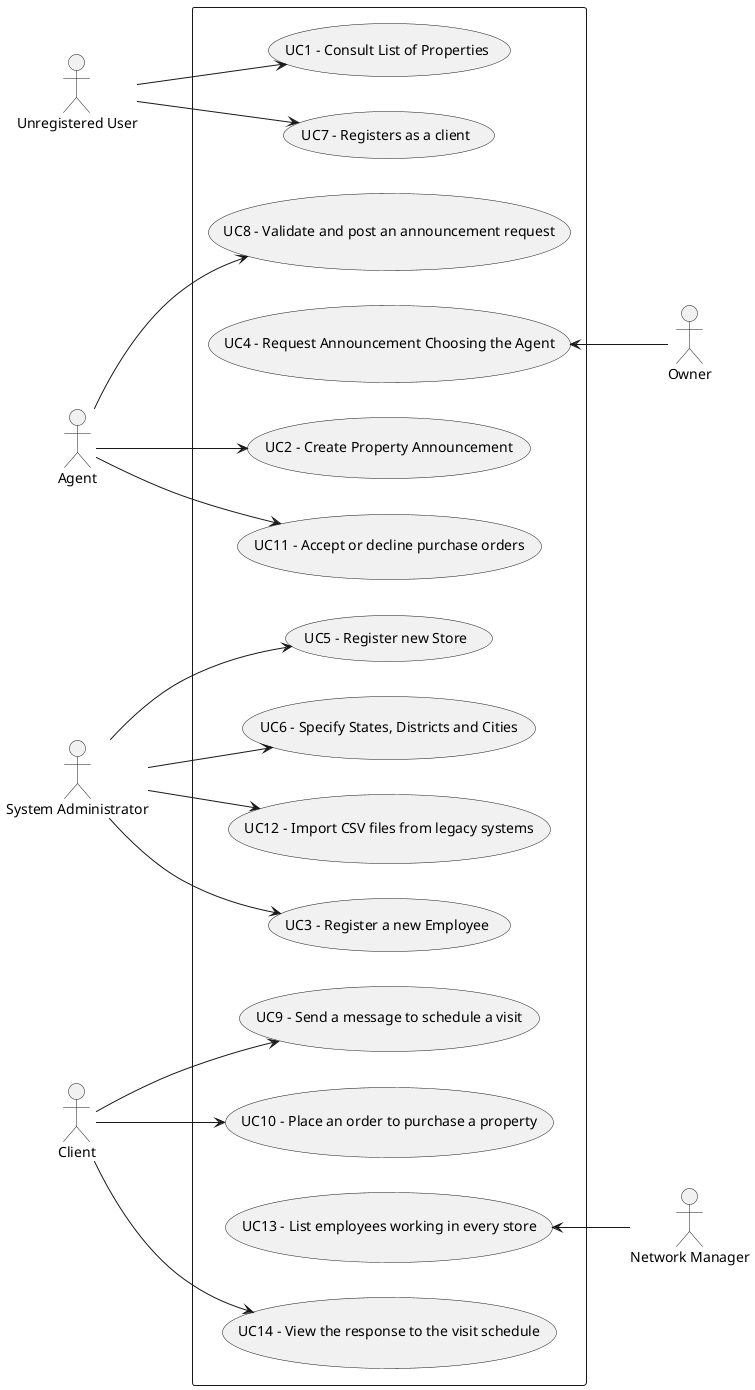 @startuml
skinparam packageStyle rectangle

left to right direction
    actor "Unregistered User"
    actor "Agent"
    actor "System Administrator"
    actor "Owner"
    actor "Client"
    actor "Network Manager"


rectangle {
    usecase "UC1 - Consult List of Properties" as UC1
    usecase "UC2 - Create Property Announcement" as UC2
    usecase "UC3 - Register a new Employee" as UC3
    usecase "UC4 - Request Announcement Choosing the Agent" as UC4
    usecase "UC5 - Register new Store" as UC5
    usecase "UC6 - Specify States, Districts and Cities" as UC6
    usecase "UC7 - Registers as a client" as UC7
    usecase "UC8 - Validate and post an announcement request" as UC8
    usecase "UC9 - Send a message to schedule a visit" as UC9
    usecase "UC10 - Place an order to purchase a property" as UC10
    usecase "UC11 - Accept or decline purchase orders" as UC11
    usecase "UC12 - Import CSV files from legacy systems" as UC12
    usecase "UC13 - List employees working in every store" as UC13
    usecase "UC14 - View the response to the visit schedule" as UC14

    "Unregistered User" --> UC1
    "Unregistered User" --> UC7

    "Agent" --> UC2
    "Agent" --> UC8
    "Agent" --> UC11

    "System Administrator" --> UC3
    "System Administrator" --> UC5
    "System Administrator" --> UC6
    "System Administrator" --> UC12

    UC4 <-- "Owner"

    "Client" --> UC9
    "Client" --> UC10
    "Client" --> UC14

    UC13 <-- "Network Manager"
}
@enduml